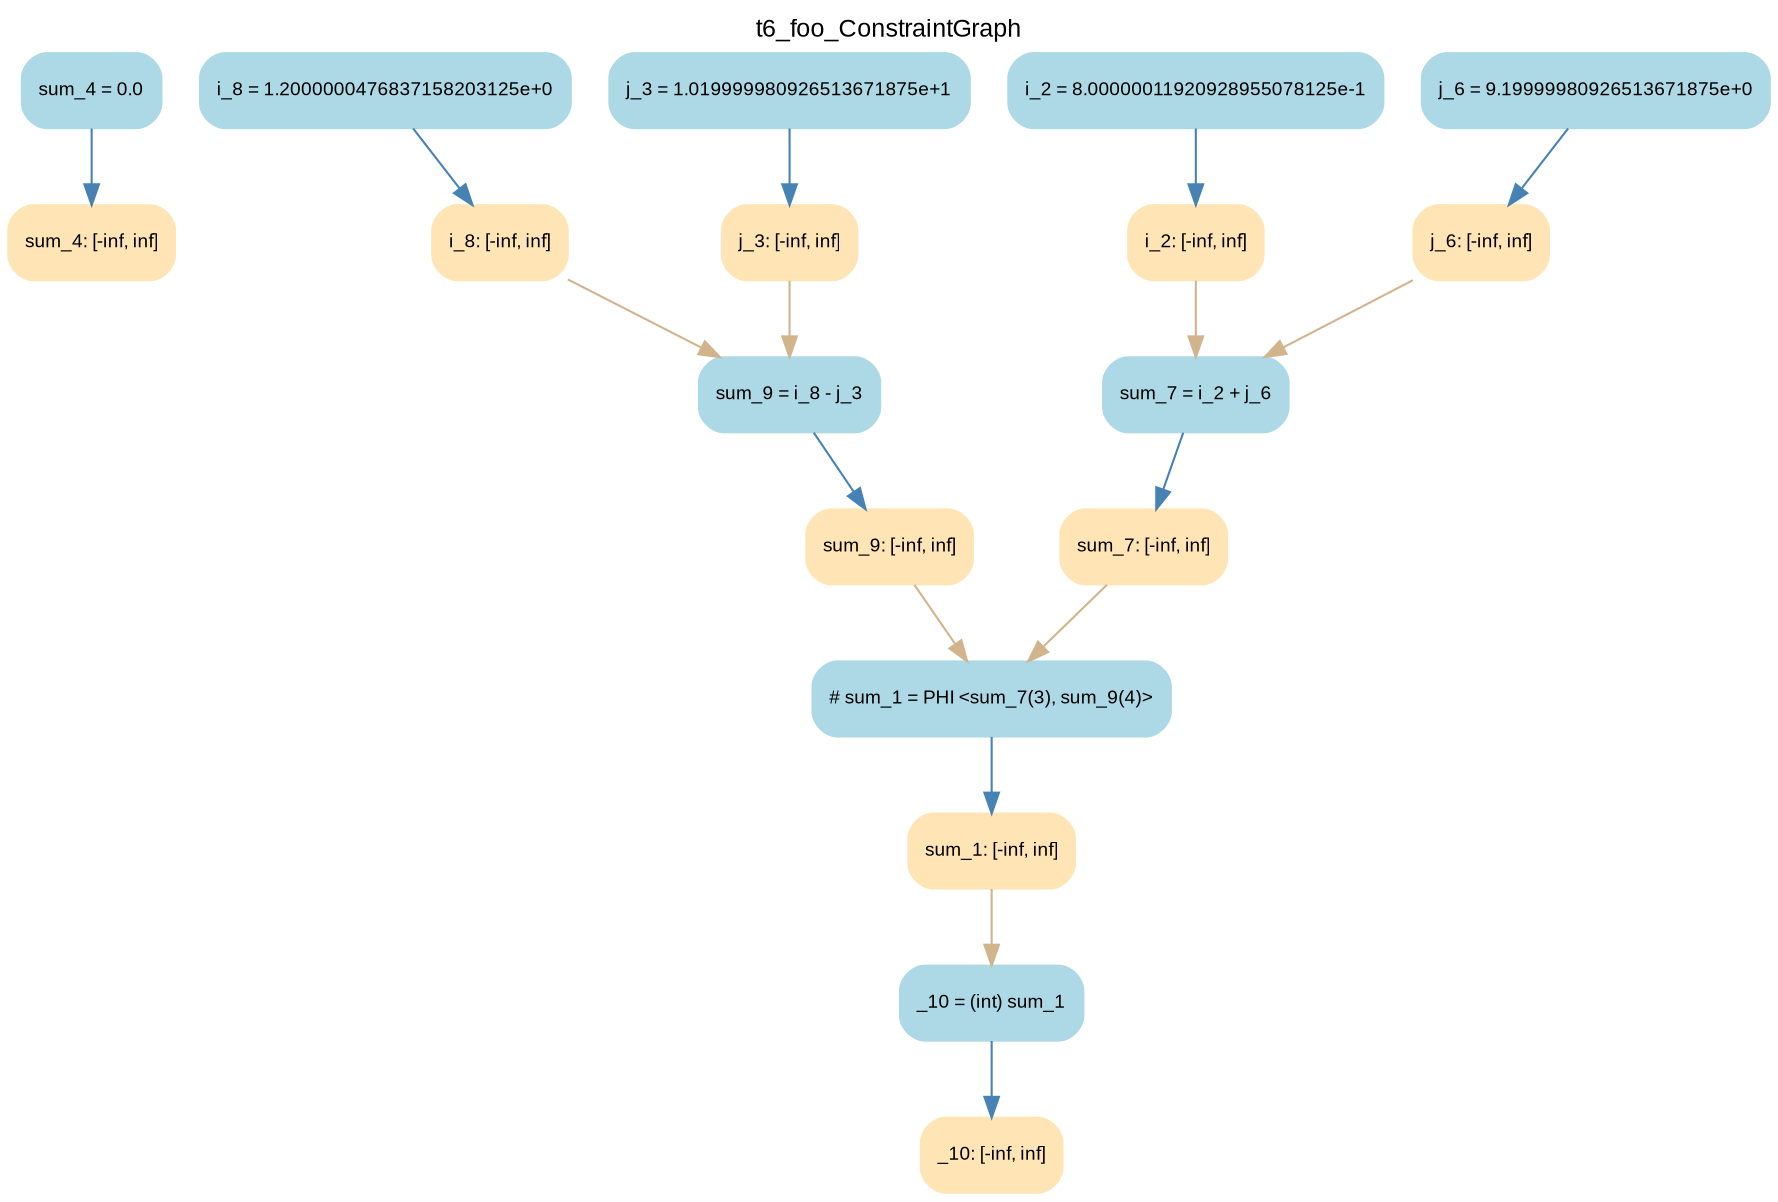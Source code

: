 digraph t6_foo_ConstraintGraph { 
	label=t6_foo_ConstraintGraph
	center=true
	labelloc=top
	fontname=Arial
	fontsize=12
	edge[fontname=Arial, fontsize=10]
	node[fontname=Arial, fontsize=9]

		Node_0 -> Node_1 [color=steelblue]
		Node_2 -> Node_3 [color=steelblue]
		Node_4 -> Node_5 [color=steelblue]
		Node_6 -> Node_7 [color=steelblue]
		Node_8 -> Node_9 [color=steelblue]
		Node_10 -> Node_11 [color=steelblue]
		Node_12 -> Node_13 [color=steelblue]
		Node_14 -> Node_15 [color=steelblue]
		Node_16 -> Node_17 [color=steelblue]
		Node_13 -> Node_4 [color=tan]
		Node_7 -> Node_4 [color=tan]
		Node_3 -> Node_16 [color=tan]
		Node_17 -> Node_14 [color=tan]
		Node_15 -> Node_10 [color=tan]
		Node_9 -> Node_16 [color=tan]
		Node_5 -> Node_14 [color=tan]

	Node_0 [fillcolor=lightblue, color=lightblue, shape=Mrecord, style=filled, label="{ sum_4 = 0.0 }"]
	Node_2 [fillcolor=lightblue, color=lightblue, shape=Mrecord, style=filled, label="{ i_8 = 1.2000000476837158203125e+0 }"]
	Node_4 [fillcolor=lightblue, color=lightblue, shape=Mrecord, style=filled, label="{ sum_7 = i_2 + j_6 }"]
	Node_6 [fillcolor=lightblue, color=lightblue, shape=Mrecord, style=filled, label="{ i_2 = 8.00000011920928955078125e-1 }"]
	Node_8 [fillcolor=lightblue, color=lightblue, shape=Mrecord, style=filled, label="{ j_3 = 1.019999980926513671875e+1 }"]
	Node_10 [fillcolor=lightblue, color=lightblue, shape=Mrecord, style=filled, label="{ _10 = (int) sum_1 }"]
	Node_12 [fillcolor=lightblue, color=lightblue, shape=Mrecord, style=filled, label="{ j_6 = 9.19999980926513671875e+0 }"]
	Node_14 [fillcolor=lightblue, color=lightblue, shape=Mrecord, style=filled, label="{ # sum_1 = PHI \<sum_7(3), sum_9(4)\> }"]
	Node_16 [fillcolor=lightblue, color=lightblue, shape=Mrecord, style=filled, label="{ sum_9 = i_8 - j_3 }"]
	Node_13 [fillcolor=moccasin, color=moccasin, shape=Mrecord, style=filled, label="{ j_6: \[-inf, inf\] }"]
	Node_7 [fillcolor=moccasin, color=moccasin, shape=Mrecord, style=filled, label="{ i_2: \[-inf, inf\] }"]
	Node_3 [fillcolor=moccasin, color=moccasin, shape=Mrecord, style=filled, label="{ i_8: \[-inf, inf\] }"]
	Node_17 [fillcolor=moccasin, color=moccasin, shape=Mrecord, style=filled, label="{ sum_9: \[-inf, inf\] }"]
	Node_15 [fillcolor=moccasin, color=moccasin, shape=Mrecord, style=filled, label="{ sum_1: \[-inf, inf\] }"]
	Node_9 [fillcolor=moccasin, color=moccasin, shape=Mrecord, style=filled, label="{ j_3: \[-inf, inf\] }"]
	Node_11 [fillcolor=moccasin, color=moccasin, shape=Mrecord, style=filled, label="{ _10: \[-inf, inf\] }"]
	Node_1 [fillcolor=moccasin, color=moccasin, shape=Mrecord, style=filled, label="{ sum_4: \[-inf, inf\] }"]
	Node_5 [fillcolor=moccasin, color=moccasin, shape=Mrecord, style=filled, label="{ sum_7: \[-inf, inf\] }"]
}
